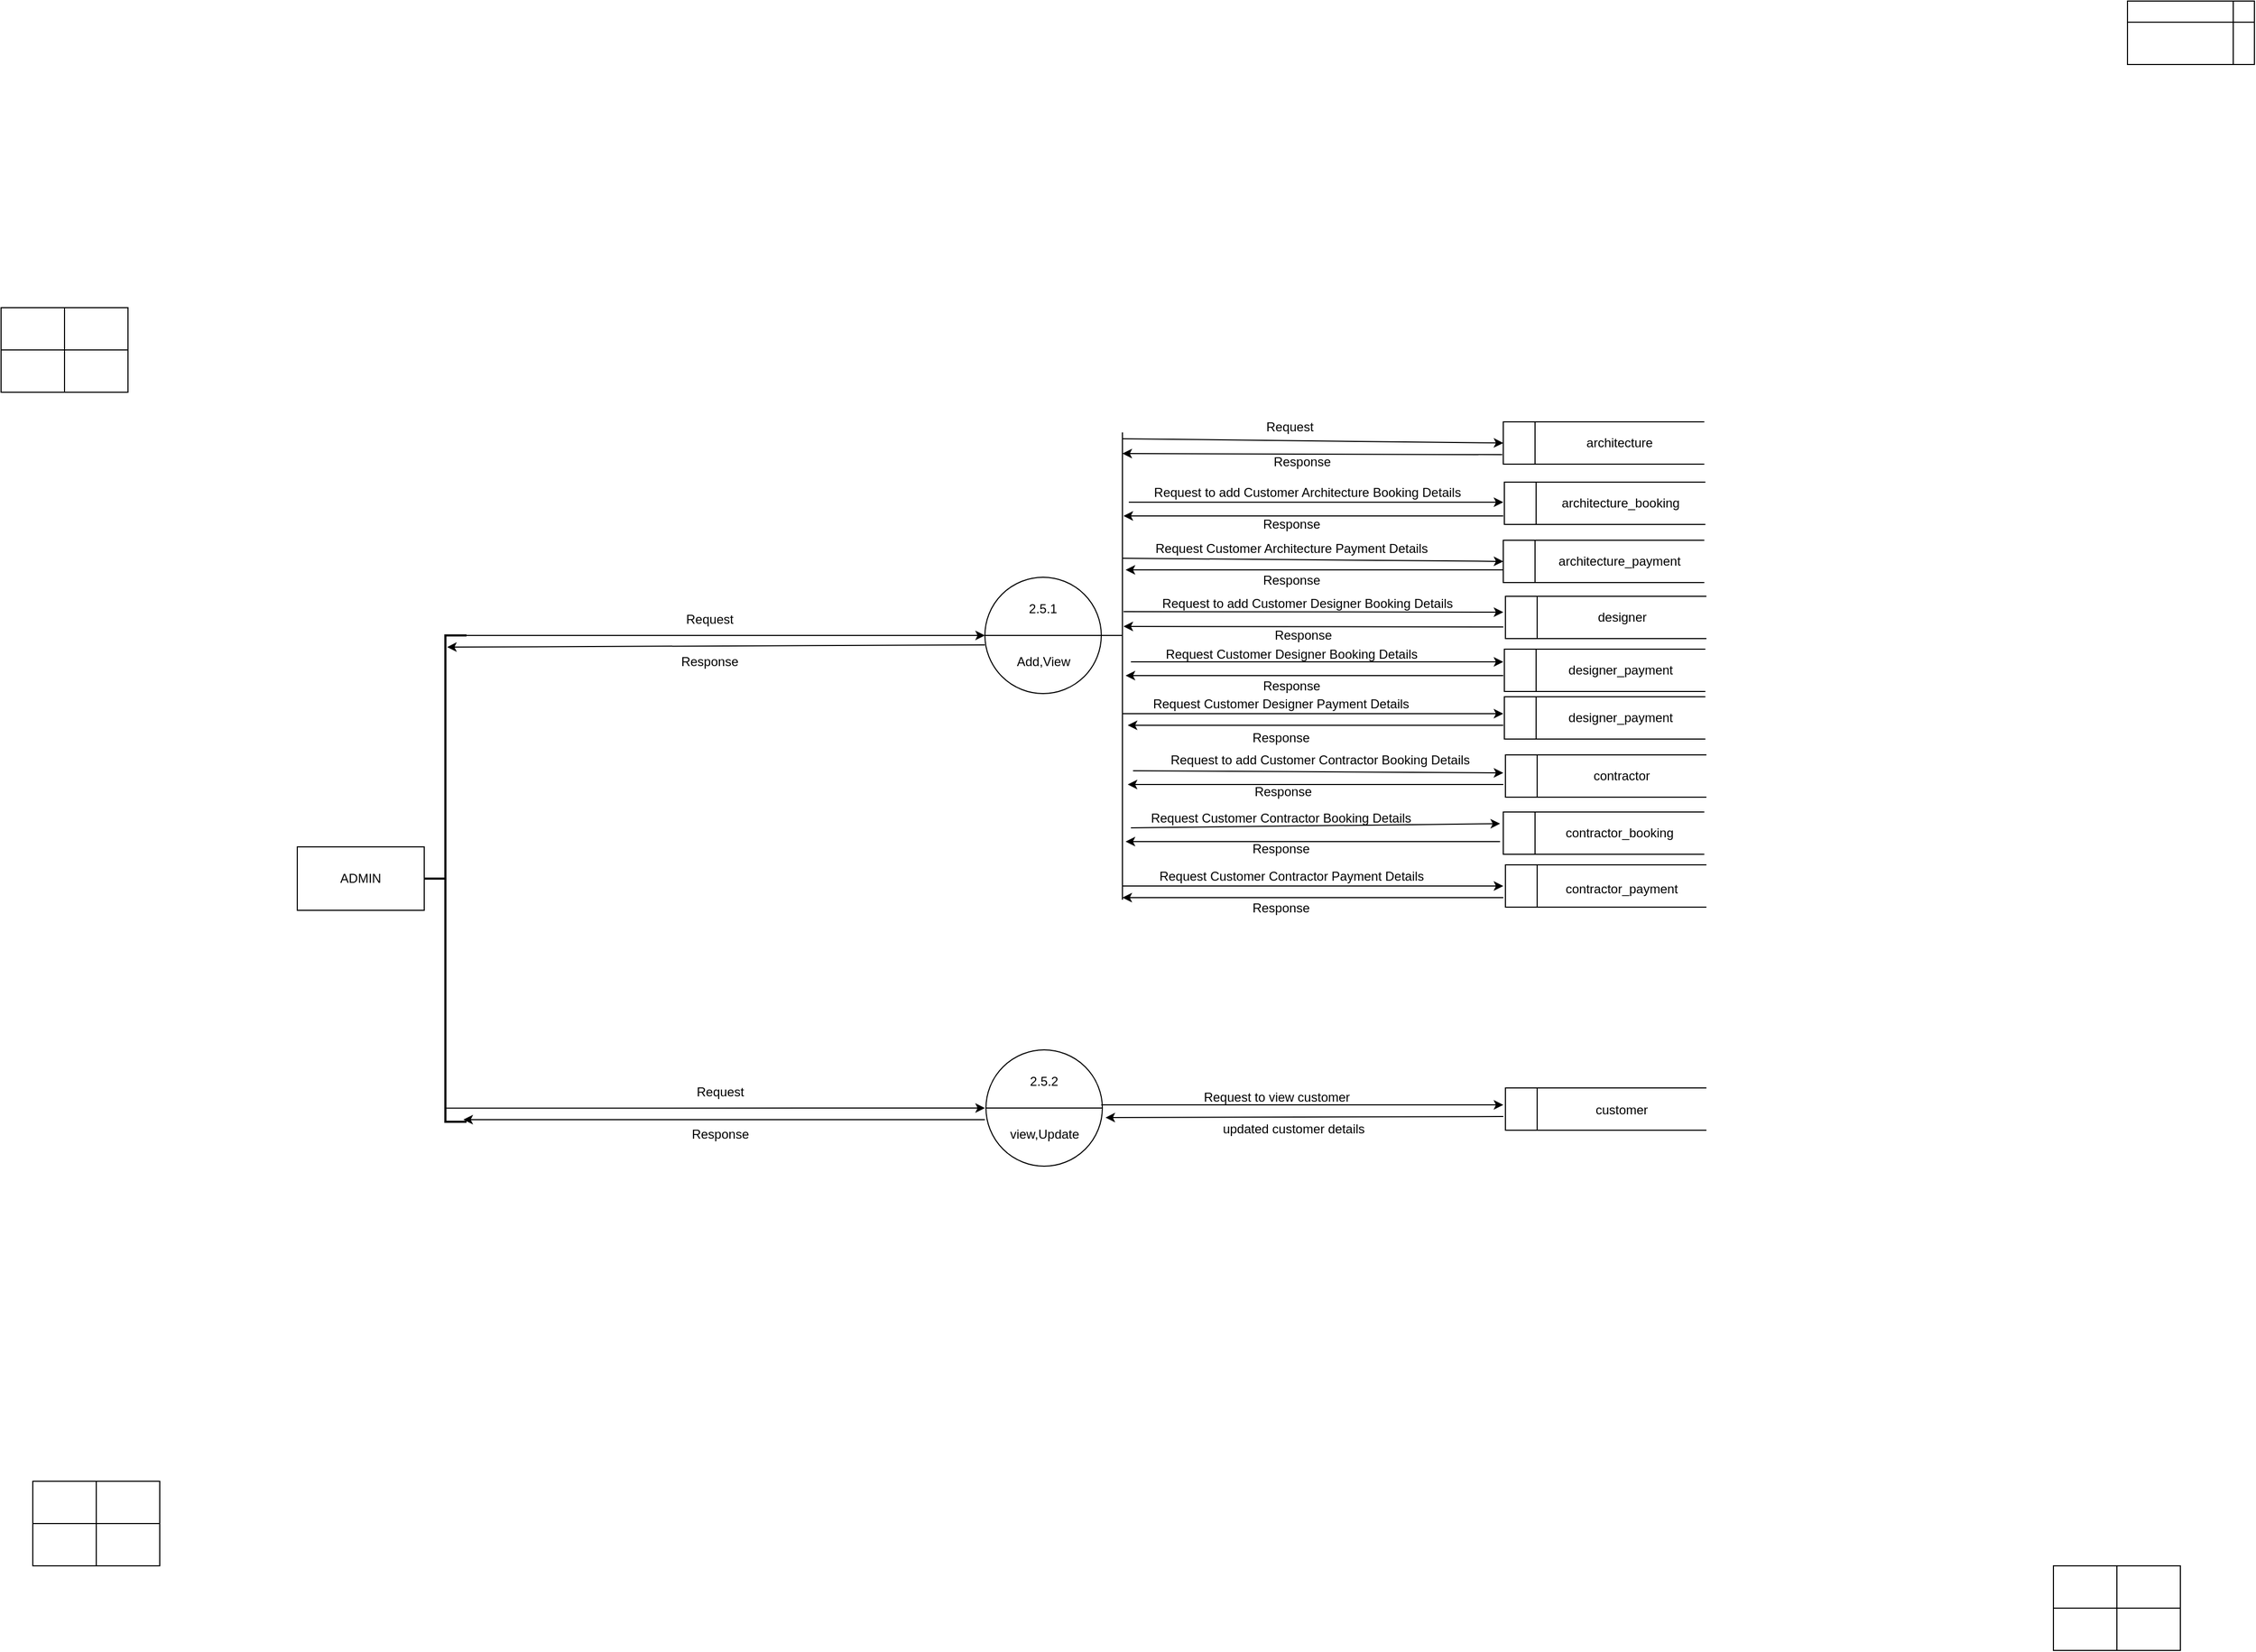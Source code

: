 <mxfile version="21.8.2" type="device">
  <diagram name="Page-1" id="zo89BvUCp7OJQK9A_-py">
    <mxGraphModel dx="1714" dy="1616" grid="1" gridSize="10" guides="1" tooltips="1" connect="1" arrows="1" fold="1" page="1" pageScale="1" pageWidth="850" pageHeight="1100" math="0" shadow="0">
      <root>
        <mxCell id="0" />
        <mxCell id="1" parent="0" />
        <mxCell id="-LVYRruvtGEwxxt-nKAD-1" value="ADMIN" style="rounded=0;whiteSpace=wrap;html=1;" parent="1" vertex="1">
          <mxGeometry x="-300" y="540" width="120" height="60" as="geometry" />
        </mxCell>
        <mxCell id="-LVYRruvtGEwxxt-nKAD-2" value="" style="endArrow=classic;html=1;rounded=0;exitX=1;exitY=0;exitDx=0;exitDy=0;exitPerimeter=0;" parent="1" source="-LVYRruvtGEwxxt-nKAD-69" edge="1">
          <mxGeometry width="50" height="50" relative="1" as="geometry">
            <mxPoint x="160" y="340" as="sourcePoint" />
            <mxPoint x="350" y="340" as="targetPoint" />
          </mxGeometry>
        </mxCell>
        <mxCell id="-LVYRruvtGEwxxt-nKAD-3" value="" style="endArrow=classic;html=1;rounded=0;entryX=0.54;entryY=0.024;entryDx=0;entryDy=0;entryPerimeter=0;" parent="1" target="-LVYRruvtGEwxxt-nKAD-69" edge="1">
          <mxGeometry width="50" height="50" relative="1" as="geometry">
            <mxPoint x="350" y="349" as="sourcePoint" />
            <mxPoint x="160" y="350" as="targetPoint" />
          </mxGeometry>
        </mxCell>
        <mxCell id="-LVYRruvtGEwxxt-nKAD-4" value="Request" style="text;html=1;strokeColor=none;fillColor=none;align=center;verticalAlign=middle;whiteSpace=wrap;rounded=0;" parent="1" vertex="1">
          <mxGeometry x="60" y="310" width="60" height="30" as="geometry" />
        </mxCell>
        <mxCell id="-LVYRruvtGEwxxt-nKAD-5" value="Response" style="text;html=1;strokeColor=none;fillColor=none;align=center;verticalAlign=middle;whiteSpace=wrap;rounded=0;" parent="1" vertex="1">
          <mxGeometry x="60" y="350" width="60" height="30" as="geometry" />
        </mxCell>
        <mxCell id="-LVYRruvtGEwxxt-nKAD-6" value="" style="ellipse;whiteSpace=wrap;html=1;aspect=fixed;" parent="1" vertex="1">
          <mxGeometry x="350" y="285" width="110" height="110" as="geometry" />
        </mxCell>
        <mxCell id="-LVYRruvtGEwxxt-nKAD-7" value="" style="endArrow=none;html=1;rounded=0;entryX=1;entryY=0.5;entryDx=0;entryDy=0;" parent="1" target="-LVYRruvtGEwxxt-nKAD-6" edge="1">
          <mxGeometry width="50" height="50" relative="1" as="geometry">
            <mxPoint x="350" y="340" as="sourcePoint" />
            <mxPoint x="400" y="290" as="targetPoint" />
          </mxGeometry>
        </mxCell>
        <mxCell id="-LVYRruvtGEwxxt-nKAD-8" value="2.5.1" style="text;html=1;strokeColor=none;fillColor=none;align=center;verticalAlign=middle;whiteSpace=wrap;rounded=0;" parent="1" vertex="1">
          <mxGeometry x="375" y="300" width="60" height="30" as="geometry" />
        </mxCell>
        <mxCell id="-LVYRruvtGEwxxt-nKAD-9" value="Add,View" style="text;html=1;strokeColor=none;fillColor=none;align=center;verticalAlign=middle;whiteSpace=wrap;rounded=0;" parent="1" vertex="1">
          <mxGeometry x="362.5" y="350" width="85" height="30" as="geometry" />
        </mxCell>
        <mxCell id="-LVYRruvtGEwxxt-nKAD-10" value="" style="endArrow=classic;html=1;rounded=0;entryX=0;entryY=0.5;entryDx=0;entryDy=0;" parent="1" edge="1" target="-LVYRruvtGEwxxt-nKAD-12">
          <mxGeometry width="50" height="50" relative="1" as="geometry">
            <mxPoint x="480" y="154" as="sourcePoint" />
            <mxPoint x="830" y="154" as="targetPoint" />
          </mxGeometry>
        </mxCell>
        <mxCell id="-LVYRruvtGEwxxt-nKAD-11" value="" style="endArrow=classic;html=1;rounded=0;exitX=-0.005;exitY=0.775;exitDx=0;exitDy=0;exitPerimeter=0;" parent="1" edge="1" source="-LVYRruvtGEwxxt-nKAD-12">
          <mxGeometry width="50" height="50" relative="1" as="geometry">
            <mxPoint x="780" y="168" as="sourcePoint" />
            <mxPoint x="480" y="168" as="targetPoint" />
          </mxGeometry>
        </mxCell>
        <mxCell id="-LVYRruvtGEwxxt-nKAD-12" value="" style="html=1;dashed=0;whiteSpace=wrap;shape=mxgraph.dfd.dataStoreID;align=left;spacingLeft=3;points=[[0,0],[0.5,0],[1,0],[0,0.5],[1,0.5],[0,1],[0.5,1],[1,1]];" parent="1" vertex="1">
          <mxGeometry x="840" y="138" width="190" height="40" as="geometry" />
        </mxCell>
        <mxCell id="-LVYRruvtGEwxxt-nKAD-13" value="architecture" style="text;html=1;strokeColor=none;fillColor=none;align=center;verticalAlign=middle;whiteSpace=wrap;rounded=0;" parent="1" vertex="1">
          <mxGeometry x="920" y="143" width="60" height="30" as="geometry" />
        </mxCell>
        <mxCell id="-LVYRruvtGEwxxt-nKAD-14" value="" style="endArrow=classic;html=1;rounded=0;" parent="1" edge="1">
          <mxGeometry width="50" height="50" relative="1" as="geometry">
            <mxPoint x="486" y="214" as="sourcePoint" />
            <mxPoint x="840" y="214" as="targetPoint" />
          </mxGeometry>
        </mxCell>
        <mxCell id="-LVYRruvtGEwxxt-nKAD-15" value="" style="endArrow=classic;html=1;rounded=0;entryX=0.945;entryY=0.236;entryDx=0;entryDy=0;entryPerimeter=0;" parent="1" edge="1">
          <mxGeometry width="50" height="50" relative="1" as="geometry">
            <mxPoint x="840" y="227" as="sourcePoint" />
            <mxPoint x="481" y="227" as="targetPoint" />
          </mxGeometry>
        </mxCell>
        <mxCell id="-LVYRruvtGEwxxt-nKAD-16" value="" style="html=1;dashed=0;whiteSpace=wrap;shape=mxgraph.dfd.dataStoreID;align=left;spacingLeft=3;points=[[0,0],[0.5,0],[1,0],[0,0.5],[1,0.5],[0,1],[0.5,1],[1,1]];" parent="1" vertex="1">
          <mxGeometry x="841" y="195" width="190" height="40" as="geometry" />
        </mxCell>
        <mxCell id="-LVYRruvtGEwxxt-nKAD-17" value="architecture_booking" style="text;html=1;strokeColor=none;fillColor=none;align=center;verticalAlign=middle;whiteSpace=wrap;rounded=0;" parent="1" vertex="1">
          <mxGeometry x="921" y="200" width="60" height="30" as="geometry" />
        </mxCell>
        <mxCell id="-LVYRruvtGEwxxt-nKAD-18" value="" style="endArrow=classic;html=1;rounded=0;entryX=0;entryY=0.5;entryDx=0;entryDy=0;" parent="1" edge="1" target="-LVYRruvtGEwxxt-nKAD-20">
          <mxGeometry width="50" height="50" relative="1" as="geometry">
            <mxPoint x="480" y="267" as="sourcePoint" />
            <mxPoint x="789" y="267" as="targetPoint" />
          </mxGeometry>
        </mxCell>
        <mxCell id="-LVYRruvtGEwxxt-nKAD-19" value="" style="endArrow=classic;html=1;rounded=0;entryX=0.945;entryY=0.236;entryDx=0;entryDy=0;entryPerimeter=0;exitX=0;exitY=0.7;exitDx=0;exitDy=0;exitPerimeter=0;" parent="1" edge="1" source="-LVYRruvtGEwxxt-nKAD-20">
          <mxGeometry width="50" height="50" relative="1" as="geometry">
            <mxPoint x="789" y="278" as="sourcePoint" />
            <mxPoint x="483" y="278" as="targetPoint" />
          </mxGeometry>
        </mxCell>
        <mxCell id="-LVYRruvtGEwxxt-nKAD-20" value="" style="html=1;dashed=0;whiteSpace=wrap;shape=mxgraph.dfd.dataStoreID;align=left;spacingLeft=3;points=[[0,0],[0.5,0],[1,0],[0,0.5],[1,0.5],[0,1],[0.5,1],[1,1]];" parent="1" vertex="1">
          <mxGeometry x="840" y="250" width="190" height="40" as="geometry" />
        </mxCell>
        <mxCell id="-LVYRruvtGEwxxt-nKAD-21" value="architecture_payment" style="text;html=1;strokeColor=none;fillColor=none;align=center;verticalAlign=middle;whiteSpace=wrap;rounded=0;" parent="1" vertex="1">
          <mxGeometry x="920" y="255" width="60" height="30" as="geometry" />
        </mxCell>
        <mxCell id="-LVYRruvtGEwxxt-nKAD-26" value="" style="endArrow=classic;html=1;rounded=0;" parent="1" edge="1">
          <mxGeometry width="50" height="50" relative="1" as="geometry">
            <mxPoint x="488" y="365" as="sourcePoint" />
            <mxPoint x="840" y="365" as="targetPoint" />
          </mxGeometry>
        </mxCell>
        <mxCell id="-LVYRruvtGEwxxt-nKAD-27" value="" style="endArrow=classic;html=1;rounded=0;entryX=0.945;entryY=0.236;entryDx=0;entryDy=0;entryPerimeter=0;" parent="1" edge="1">
          <mxGeometry width="50" height="50" relative="1" as="geometry">
            <mxPoint x="840" y="378" as="sourcePoint" />
            <mxPoint x="483" y="378" as="targetPoint" />
          </mxGeometry>
        </mxCell>
        <mxCell id="-LVYRruvtGEwxxt-nKAD-30" value="" style="endArrow=classic;html=1;rounded=0;" parent="1" edge="1">
          <mxGeometry width="50" height="50" relative="1" as="geometry">
            <mxPoint x="480" y="414" as="sourcePoint" />
            <mxPoint x="840" y="414" as="targetPoint" />
          </mxGeometry>
        </mxCell>
        <mxCell id="-LVYRruvtGEwxxt-nKAD-31" value="" style="endArrow=classic;html=1;rounded=0;entryX=0.945;entryY=0.236;entryDx=0;entryDy=0;entryPerimeter=0;" parent="1" edge="1">
          <mxGeometry width="50" height="50" relative="1" as="geometry">
            <mxPoint x="840" y="425" as="sourcePoint" />
            <mxPoint x="485" y="425" as="targetPoint" />
          </mxGeometry>
        </mxCell>
        <mxCell id="-LVYRruvtGEwxxt-nKAD-32" value="" style="html=1;dashed=0;whiteSpace=wrap;shape=mxgraph.dfd.dataStoreID;align=left;spacingLeft=3;points=[[0,0],[0.5,0],[1,0],[0,0.5],[1,0.5],[0,1],[0.5,1],[1,1]];" parent="1" vertex="1">
          <mxGeometry x="841" y="398" width="190" height="40" as="geometry" />
        </mxCell>
        <mxCell id="-LVYRruvtGEwxxt-nKAD-33" value="designer_payment" style="text;html=1;strokeColor=none;fillColor=none;align=center;verticalAlign=middle;whiteSpace=wrap;rounded=0;" parent="1" vertex="1">
          <mxGeometry x="921" y="403" width="60" height="30" as="geometry" />
        </mxCell>
        <mxCell id="-LVYRruvtGEwxxt-nKAD-34" value="" style="endArrow=classic;html=1;rounded=0;entryX=-0.016;entryY=0.275;entryDx=0;entryDy=0;entryPerimeter=0;" parent="1" edge="1" target="-LVYRruvtGEwxxt-nKAD-36">
          <mxGeometry width="50" height="50" relative="1" as="geometry">
            <mxPoint x="488" y="522" as="sourcePoint" />
            <mxPoint x="789" y="522" as="targetPoint" />
          </mxGeometry>
        </mxCell>
        <mxCell id="-LVYRruvtGEwxxt-nKAD-35" value="" style="endArrow=classic;html=1;rounded=0;entryX=0.945;entryY=0.236;entryDx=0;entryDy=0;entryPerimeter=0;exitX=-0.016;exitY=0.7;exitDx=0;exitDy=0;exitPerimeter=0;" parent="1" edge="1" source="-LVYRruvtGEwxxt-nKAD-36">
          <mxGeometry width="50" height="50" relative="1" as="geometry">
            <mxPoint x="789" y="535" as="sourcePoint" />
            <mxPoint x="483" y="535" as="targetPoint" />
          </mxGeometry>
        </mxCell>
        <mxCell id="-LVYRruvtGEwxxt-nKAD-36" value="" style="html=1;dashed=0;whiteSpace=wrap;shape=mxgraph.dfd.dataStoreID;align=left;spacingLeft=3;points=[[0,0],[0.5,0],[1,0],[0,0.5],[1,0.5],[0,1],[0.5,1],[1,1]];" parent="1" vertex="1">
          <mxGeometry x="840" y="507" width="190" height="40" as="geometry" />
        </mxCell>
        <mxCell id="-LVYRruvtGEwxxt-nKAD-37" value="contractor_booking" style="text;html=1;strokeColor=none;fillColor=none;align=center;verticalAlign=middle;whiteSpace=wrap;rounded=0;" parent="1" vertex="1">
          <mxGeometry x="920" y="512" width="60" height="30" as="geometry" />
        </mxCell>
        <mxCell id="-LVYRruvtGEwxxt-nKAD-38" value="" style="endArrow=classic;html=1;rounded=0;" parent="1" edge="1">
          <mxGeometry width="50" height="50" relative="1" as="geometry">
            <mxPoint x="480" y="577" as="sourcePoint" />
            <mxPoint x="840" y="577" as="targetPoint" />
          </mxGeometry>
        </mxCell>
        <mxCell id="-LVYRruvtGEwxxt-nKAD-39" value="" style="endArrow=classic;html=1;rounded=0;" parent="1" edge="1">
          <mxGeometry width="50" height="50" relative="1" as="geometry">
            <mxPoint x="840" y="588" as="sourcePoint" />
            <mxPoint x="480" y="588" as="targetPoint" />
          </mxGeometry>
        </mxCell>
        <mxCell id="-LVYRruvtGEwxxt-nKAD-40" value="" style="html=1;dashed=0;whiteSpace=wrap;shape=mxgraph.dfd.dataStoreID;align=left;spacingLeft=3;points=[[0,0],[0.5,0],[1,0],[0,0.5],[1,0.5],[0,1],[0.5,1],[1,1]];" parent="1" vertex="1">
          <mxGeometry x="842" y="557" width="190" height="40" as="geometry" />
        </mxCell>
        <mxCell id="-LVYRruvtGEwxxt-nKAD-41" value="contractor_payment" style="text;html=1;strokeColor=none;fillColor=none;align=center;verticalAlign=middle;whiteSpace=wrap;rounded=0;" parent="1" vertex="1">
          <mxGeometry x="922" y="565" width="60" height="30" as="geometry" />
        </mxCell>
        <mxCell id="-LVYRruvtGEwxxt-nKAD-42" value="" style="line;strokeWidth=1;rotatable=0;dashed=0;labelPosition=right;align=left;verticalAlign=middle;spacingTop=0;spacingLeft=6;points=[];portConstraint=eastwest;" parent="1" vertex="1">
          <mxGeometry x="460" y="335" width="20" height="10" as="geometry" />
        </mxCell>
        <mxCell id="-LVYRruvtGEwxxt-nKAD-43" value="" style="endArrow=none;html=1;rounded=0;" parent="1" edge="1">
          <mxGeometry relative="1" as="geometry">
            <mxPoint x="480" y="590" as="sourcePoint" />
            <mxPoint x="480" y="148" as="targetPoint" />
          </mxGeometry>
        </mxCell>
        <mxCell id="-LVYRruvtGEwxxt-nKAD-44" value="Request&amp;nbsp;" style="text;html=1;strokeColor=none;fillColor=none;align=center;verticalAlign=middle;whiteSpace=wrap;rounded=0;" parent="1" vertex="1">
          <mxGeometry x="560" y="128" width="160" height="30" as="geometry" />
        </mxCell>
        <mxCell id="-LVYRruvtGEwxxt-nKAD-45" value="Response" style="text;html=1;strokeColor=none;fillColor=none;align=center;verticalAlign=middle;whiteSpace=wrap;rounded=0;" parent="1" vertex="1">
          <mxGeometry x="570" y="161" width="160" height="30" as="geometry" />
        </mxCell>
        <mxCell id="-LVYRruvtGEwxxt-nKAD-47" value="Request to add Customer Architecture Booking Details" style="text;html=1;strokeColor=none;fillColor=none;align=center;verticalAlign=middle;whiteSpace=wrap;rounded=0;" parent="1" vertex="1">
          <mxGeometry x="490" y="190" width="330" height="30" as="geometry" />
        </mxCell>
        <mxCell id="-LVYRruvtGEwxxt-nKAD-48" value="Response" style="text;html=1;strokeColor=none;fillColor=none;align=center;verticalAlign=middle;whiteSpace=wrap;rounded=0;" parent="1" vertex="1">
          <mxGeometry x="560" y="220" width="160" height="30" as="geometry" />
        </mxCell>
        <mxCell id="-LVYRruvtGEwxxt-nKAD-50" value="Request Customer Architecture Payment Details" style="text;html=1;strokeColor=none;fillColor=none;align=center;verticalAlign=middle;whiteSpace=wrap;rounded=0;" parent="1" vertex="1">
          <mxGeometry x="500" y="243" width="280" height="30" as="geometry" />
        </mxCell>
        <mxCell id="-LVYRruvtGEwxxt-nKAD-51" value="Response" style="text;html=1;strokeColor=none;fillColor=none;align=center;verticalAlign=middle;whiteSpace=wrap;rounded=0;" parent="1" vertex="1">
          <mxGeometry x="560" y="273" width="160" height="30" as="geometry" />
        </mxCell>
        <mxCell id="-LVYRruvtGEwxxt-nKAD-52" value="Request Customer Designer Payment Details" style="text;html=1;strokeColor=none;fillColor=none;align=center;verticalAlign=middle;whiteSpace=wrap;rounded=0;" parent="1" vertex="1">
          <mxGeometry x="490" y="390" width="280" height="30" as="geometry" />
        </mxCell>
        <mxCell id="-LVYRruvtGEwxxt-nKAD-54" value="Request Customer Contractor Payment Details" style="text;html=1;strokeColor=none;fillColor=none;align=center;verticalAlign=middle;whiteSpace=wrap;rounded=0;" parent="1" vertex="1">
          <mxGeometry x="500" y="553" width="280" height="30" as="geometry" />
        </mxCell>
        <mxCell id="-LVYRruvtGEwxxt-nKAD-55" value="Response" style="text;html=1;strokeColor=none;fillColor=none;align=center;verticalAlign=middle;whiteSpace=wrap;rounded=0;" parent="1" vertex="1">
          <mxGeometry x="560" y="373" width="160" height="30" as="geometry" />
        </mxCell>
        <mxCell id="-LVYRruvtGEwxxt-nKAD-57" value="Response" style="text;html=1;strokeColor=none;fillColor=none;align=center;verticalAlign=middle;whiteSpace=wrap;rounded=0;" parent="1" vertex="1">
          <mxGeometry x="550" y="422" width="160" height="30" as="geometry" />
        </mxCell>
        <mxCell id="-LVYRruvtGEwxxt-nKAD-58" value="Response" style="text;html=1;strokeColor=none;fillColor=none;align=center;verticalAlign=middle;whiteSpace=wrap;rounded=0;" parent="1" vertex="1">
          <mxGeometry x="550" y="527" width="160" height="30" as="geometry" />
        </mxCell>
        <mxCell id="-LVYRruvtGEwxxt-nKAD-59" value="Response" style="text;html=1;strokeColor=none;fillColor=none;align=center;verticalAlign=middle;whiteSpace=wrap;rounded=0;" parent="1" vertex="1">
          <mxGeometry x="550" y="583" width="160" height="30" as="geometry" />
        </mxCell>
        <mxCell id="-LVYRruvtGEwxxt-nKAD-60" value="Request Customer Designer Booking Details" style="text;html=1;strokeColor=none;fillColor=none;align=center;verticalAlign=middle;whiteSpace=wrap;rounded=0;" parent="1" vertex="1">
          <mxGeometry x="500" y="343" width="280" height="30" as="geometry" />
        </mxCell>
        <mxCell id="-LVYRruvtGEwxxt-nKAD-61" value="Request Customer Contractor Booking Details" style="text;html=1;strokeColor=none;fillColor=none;align=center;verticalAlign=middle;whiteSpace=wrap;rounded=0;" parent="1" vertex="1">
          <mxGeometry x="490" y="498" width="280" height="30" as="geometry" />
        </mxCell>
        <mxCell id="-LVYRruvtGEwxxt-nKAD-62" value="" style="shape=table;startSize=0;container=1;collapsible=0;childLayout=tableLayout;" parent="1" vertex="1">
          <mxGeometry x="-580" y="30" width="120" height="80" as="geometry" />
        </mxCell>
        <mxCell id="-LVYRruvtGEwxxt-nKAD-63" value="" style="shape=tableRow;horizontal=0;startSize=0;swimlaneHead=0;swimlaneBody=0;strokeColor=inherit;top=0;left=0;bottom=0;right=0;collapsible=0;dropTarget=0;fillColor=none;points=[[0,0.5],[1,0.5]];portConstraint=eastwest;" parent="-LVYRruvtGEwxxt-nKAD-62" vertex="1">
          <mxGeometry width="120" height="40" as="geometry" />
        </mxCell>
        <mxCell id="-LVYRruvtGEwxxt-nKAD-64" value="" style="shape=partialRectangle;html=1;whiteSpace=wrap;connectable=0;strokeColor=inherit;overflow=hidden;fillColor=none;top=0;left=0;bottom=0;right=0;pointerEvents=1;" parent="-LVYRruvtGEwxxt-nKAD-63" vertex="1">
          <mxGeometry width="60" height="40" as="geometry">
            <mxRectangle width="60" height="40" as="alternateBounds" />
          </mxGeometry>
        </mxCell>
        <mxCell id="-LVYRruvtGEwxxt-nKAD-65" value="" style="shape=partialRectangle;html=1;whiteSpace=wrap;connectable=0;strokeColor=inherit;overflow=hidden;fillColor=none;top=0;left=0;bottom=0;right=0;pointerEvents=1;" parent="-LVYRruvtGEwxxt-nKAD-63" vertex="1">
          <mxGeometry x="60" width="60" height="40" as="geometry">
            <mxRectangle width="60" height="40" as="alternateBounds" />
          </mxGeometry>
        </mxCell>
        <mxCell id="-LVYRruvtGEwxxt-nKAD-66" value="" style="shape=tableRow;horizontal=0;startSize=0;swimlaneHead=0;swimlaneBody=0;strokeColor=inherit;top=0;left=0;bottom=0;right=0;collapsible=0;dropTarget=0;fillColor=none;points=[[0,0.5],[1,0.5]];portConstraint=eastwest;" parent="-LVYRruvtGEwxxt-nKAD-62" vertex="1">
          <mxGeometry y="40" width="120" height="40" as="geometry" />
        </mxCell>
        <mxCell id="-LVYRruvtGEwxxt-nKAD-67" value="" style="shape=partialRectangle;html=1;whiteSpace=wrap;connectable=0;strokeColor=inherit;overflow=hidden;fillColor=none;top=0;left=0;bottom=0;right=0;pointerEvents=1;" parent="-LVYRruvtGEwxxt-nKAD-66" vertex="1">
          <mxGeometry width="60" height="40" as="geometry">
            <mxRectangle width="60" height="40" as="alternateBounds" />
          </mxGeometry>
        </mxCell>
        <mxCell id="-LVYRruvtGEwxxt-nKAD-68" value="" style="shape=partialRectangle;html=1;whiteSpace=wrap;connectable=0;strokeColor=inherit;overflow=hidden;fillColor=none;top=0;left=0;bottom=0;right=0;pointerEvents=1;" parent="-LVYRruvtGEwxxt-nKAD-66" vertex="1">
          <mxGeometry x="60" width="60" height="40" as="geometry">
            <mxRectangle width="60" height="40" as="alternateBounds" />
          </mxGeometry>
        </mxCell>
        <mxCell id="-LVYRruvtGEwxxt-nKAD-69" value="" style="strokeWidth=2;html=1;shape=mxgraph.flowchart.annotation_2;align=left;labelPosition=right;pointerEvents=1;" parent="1" vertex="1">
          <mxGeometry x="-180" y="340" width="40" height="460" as="geometry" />
        </mxCell>
        <mxCell id="-LVYRruvtGEwxxt-nKAD-72" value="" style="endArrow=classic;html=1;rounded=0;exitX=0.475;exitY=0.972;exitDx=0;exitDy=0;exitPerimeter=0;" parent="1" source="-LVYRruvtGEwxxt-nKAD-69" edge="1">
          <mxGeometry width="50" height="50" relative="1" as="geometry">
            <mxPoint x="-120" y="787" as="sourcePoint" />
            <mxPoint x="350" y="787" as="targetPoint" />
          </mxGeometry>
        </mxCell>
        <mxCell id="-LVYRruvtGEwxxt-nKAD-73" value="" style="endArrow=classic;html=1;rounded=0;entryX=0.54;entryY=0.024;entryDx=0;entryDy=0;entryPerimeter=0;" parent="1" edge="1">
          <mxGeometry width="50" height="50" relative="1" as="geometry">
            <mxPoint x="350" y="798" as="sourcePoint" />
            <mxPoint x="-143" y="798" as="targetPoint" />
          </mxGeometry>
        </mxCell>
        <mxCell id="-LVYRruvtGEwxxt-nKAD-74" value="Request" style="text;html=1;strokeColor=none;fillColor=none;align=center;verticalAlign=middle;whiteSpace=wrap;rounded=0;" parent="1" vertex="1">
          <mxGeometry x="70" y="757" width="60" height="30" as="geometry" />
        </mxCell>
        <mxCell id="-LVYRruvtGEwxxt-nKAD-75" value="Response" style="text;html=1;strokeColor=none;fillColor=none;align=center;verticalAlign=middle;whiteSpace=wrap;rounded=0;" parent="1" vertex="1">
          <mxGeometry x="70" y="797" width="60" height="30" as="geometry" />
        </mxCell>
        <mxCell id="-LVYRruvtGEwxxt-nKAD-76" value="" style="ellipse;whiteSpace=wrap;html=1;aspect=fixed;" parent="1" vertex="1">
          <mxGeometry x="351" y="732" width="110" height="110" as="geometry" />
        </mxCell>
        <mxCell id="-LVYRruvtGEwxxt-nKAD-77" value="" style="endArrow=none;html=1;rounded=0;entryX=1;entryY=0.5;entryDx=0;entryDy=0;" parent="1" target="-LVYRruvtGEwxxt-nKAD-76" edge="1">
          <mxGeometry width="50" height="50" relative="1" as="geometry">
            <mxPoint x="351" y="787" as="sourcePoint" />
            <mxPoint x="401" y="737" as="targetPoint" />
          </mxGeometry>
        </mxCell>
        <mxCell id="-LVYRruvtGEwxxt-nKAD-78" value="2.5.2" style="text;html=1;strokeColor=none;fillColor=none;align=center;verticalAlign=middle;whiteSpace=wrap;rounded=0;" parent="1" vertex="1">
          <mxGeometry x="376" y="747" width="60" height="30" as="geometry" />
        </mxCell>
        <mxCell id="-LVYRruvtGEwxxt-nKAD-79" value="view,Update" style="text;html=1;strokeColor=none;fillColor=none;align=center;verticalAlign=middle;whiteSpace=wrap;rounded=0;" parent="1" vertex="1">
          <mxGeometry x="363.5" y="797" width="85" height="30" as="geometry" />
        </mxCell>
        <mxCell id="-LVYRruvtGEwxxt-nKAD-88" value="" style="endArrow=classic;html=1;rounded=0;" parent="1" edge="1">
          <mxGeometry width="50" height="50" relative="1" as="geometry">
            <mxPoint x="460" y="784" as="sourcePoint" />
            <mxPoint x="840" y="784" as="targetPoint" />
          </mxGeometry>
        </mxCell>
        <mxCell id="-LVYRruvtGEwxxt-nKAD-89" value="" style="endArrow=classic;html=1;rounded=0;entryX=1.027;entryY=0.582;entryDx=0;entryDy=0;entryPerimeter=0;" parent="1" edge="1" target="-LVYRruvtGEwxxt-nKAD-76">
          <mxGeometry width="50" height="50" relative="1" as="geometry">
            <mxPoint x="840" y="795" as="sourcePoint" />
            <mxPoint x="485" y="795" as="targetPoint" />
          </mxGeometry>
        </mxCell>
        <mxCell id="-LVYRruvtGEwxxt-nKAD-90" value="" style="html=1;dashed=0;whiteSpace=wrap;shape=mxgraph.dfd.dataStoreID;align=left;spacingLeft=3;points=[[0,0],[0.5,0],[1,0],[0,0.5],[1,0.5],[0,1],[0.5,1],[1,1]];" parent="1" vertex="1">
          <mxGeometry x="842" y="768" width="190" height="40" as="geometry" />
        </mxCell>
        <mxCell id="-LVYRruvtGEwxxt-nKAD-91" value="customer" style="text;html=1;strokeColor=none;fillColor=none;align=center;verticalAlign=middle;whiteSpace=wrap;rounded=0;" parent="1" vertex="1">
          <mxGeometry x="922" y="774" width="60" height="30" as="geometry" />
        </mxCell>
        <mxCell id="-LVYRruvtGEwxxt-nKAD-114" value="Request to view customer" style="text;html=1;strokeColor=none;fillColor=none;align=center;verticalAlign=middle;whiteSpace=wrap;rounded=0;" parent="1" vertex="1">
          <mxGeometry x="502" y="762" width="248" height="30" as="geometry" />
        </mxCell>
        <mxCell id="-LVYRruvtGEwxxt-nKAD-115" value="updated customer details" style="text;html=1;strokeColor=none;fillColor=none;align=center;verticalAlign=middle;whiteSpace=wrap;rounded=0;" parent="1" vertex="1">
          <mxGeometry x="562" y="792" width="160" height="30" as="geometry" />
        </mxCell>
        <mxCell id="-LVYRruvtGEwxxt-nKAD-125" value="" style="shape=table;startSize=0;container=1;collapsible=0;childLayout=tableLayout;" parent="1" vertex="1">
          <mxGeometry x="-550" y="1140" width="120" height="80" as="geometry" />
        </mxCell>
        <mxCell id="-LVYRruvtGEwxxt-nKAD-126" value="" style="shape=tableRow;horizontal=0;startSize=0;swimlaneHead=0;swimlaneBody=0;strokeColor=inherit;top=0;left=0;bottom=0;right=0;collapsible=0;dropTarget=0;fillColor=none;points=[[0,0.5],[1,0.5]];portConstraint=eastwest;" parent="-LVYRruvtGEwxxt-nKAD-125" vertex="1">
          <mxGeometry width="120" height="40" as="geometry" />
        </mxCell>
        <mxCell id="-LVYRruvtGEwxxt-nKAD-127" value="" style="shape=partialRectangle;html=1;whiteSpace=wrap;connectable=0;strokeColor=inherit;overflow=hidden;fillColor=none;top=0;left=0;bottom=0;right=0;pointerEvents=1;" parent="-LVYRruvtGEwxxt-nKAD-126" vertex="1">
          <mxGeometry width="60" height="40" as="geometry">
            <mxRectangle width="60" height="40" as="alternateBounds" />
          </mxGeometry>
        </mxCell>
        <mxCell id="-LVYRruvtGEwxxt-nKAD-128" value="" style="shape=partialRectangle;html=1;whiteSpace=wrap;connectable=0;strokeColor=inherit;overflow=hidden;fillColor=none;top=0;left=0;bottom=0;right=0;pointerEvents=1;" parent="-LVYRruvtGEwxxt-nKAD-126" vertex="1">
          <mxGeometry x="60" width="60" height="40" as="geometry">
            <mxRectangle width="60" height="40" as="alternateBounds" />
          </mxGeometry>
        </mxCell>
        <mxCell id="-LVYRruvtGEwxxt-nKAD-129" value="" style="shape=tableRow;horizontal=0;startSize=0;swimlaneHead=0;swimlaneBody=0;strokeColor=inherit;top=0;left=0;bottom=0;right=0;collapsible=0;dropTarget=0;fillColor=none;points=[[0,0.5],[1,0.5]];portConstraint=eastwest;" parent="-LVYRruvtGEwxxt-nKAD-125" vertex="1">
          <mxGeometry y="40" width="120" height="40" as="geometry" />
        </mxCell>
        <mxCell id="-LVYRruvtGEwxxt-nKAD-130" value="" style="shape=partialRectangle;html=1;whiteSpace=wrap;connectable=0;strokeColor=inherit;overflow=hidden;fillColor=none;top=0;left=0;bottom=0;right=0;pointerEvents=1;" parent="-LVYRruvtGEwxxt-nKAD-129" vertex="1">
          <mxGeometry width="60" height="40" as="geometry">
            <mxRectangle width="60" height="40" as="alternateBounds" />
          </mxGeometry>
        </mxCell>
        <mxCell id="-LVYRruvtGEwxxt-nKAD-131" value="" style="shape=partialRectangle;html=1;whiteSpace=wrap;connectable=0;strokeColor=inherit;overflow=hidden;fillColor=none;top=0;left=0;bottom=0;right=0;pointerEvents=1;" parent="-LVYRruvtGEwxxt-nKAD-129" vertex="1">
          <mxGeometry x="60" width="60" height="40" as="geometry">
            <mxRectangle width="60" height="40" as="alternateBounds" />
          </mxGeometry>
        </mxCell>
        <mxCell id="-LVYRruvtGEwxxt-nKAD-132" value="" style="shape=table;startSize=0;container=1;collapsible=0;childLayout=tableLayout;" parent="1" vertex="1">
          <mxGeometry x="1360" y="1220" width="120" height="80" as="geometry" />
        </mxCell>
        <mxCell id="-LVYRruvtGEwxxt-nKAD-133" value="" style="shape=tableRow;horizontal=0;startSize=0;swimlaneHead=0;swimlaneBody=0;strokeColor=inherit;top=0;left=0;bottom=0;right=0;collapsible=0;dropTarget=0;fillColor=none;points=[[0,0.5],[1,0.5]];portConstraint=eastwest;" parent="-LVYRruvtGEwxxt-nKAD-132" vertex="1">
          <mxGeometry width="120" height="40" as="geometry" />
        </mxCell>
        <mxCell id="-LVYRruvtGEwxxt-nKAD-134" value="" style="shape=partialRectangle;html=1;whiteSpace=wrap;connectable=0;strokeColor=inherit;overflow=hidden;fillColor=none;top=0;left=0;bottom=0;right=0;pointerEvents=1;" parent="-LVYRruvtGEwxxt-nKAD-133" vertex="1">
          <mxGeometry width="60" height="40" as="geometry">
            <mxRectangle width="60" height="40" as="alternateBounds" />
          </mxGeometry>
        </mxCell>
        <mxCell id="-LVYRruvtGEwxxt-nKAD-135" value="" style="shape=partialRectangle;html=1;whiteSpace=wrap;connectable=0;strokeColor=inherit;overflow=hidden;fillColor=none;top=0;left=0;bottom=0;right=0;pointerEvents=1;" parent="-LVYRruvtGEwxxt-nKAD-133" vertex="1">
          <mxGeometry x="60" width="60" height="40" as="geometry">
            <mxRectangle width="60" height="40" as="alternateBounds" />
          </mxGeometry>
        </mxCell>
        <mxCell id="-LVYRruvtGEwxxt-nKAD-136" value="" style="shape=tableRow;horizontal=0;startSize=0;swimlaneHead=0;swimlaneBody=0;strokeColor=inherit;top=0;left=0;bottom=0;right=0;collapsible=0;dropTarget=0;fillColor=none;points=[[0,0.5],[1,0.5]];portConstraint=eastwest;" parent="-LVYRruvtGEwxxt-nKAD-132" vertex="1">
          <mxGeometry y="40" width="120" height="40" as="geometry" />
        </mxCell>
        <mxCell id="-LVYRruvtGEwxxt-nKAD-137" value="" style="shape=partialRectangle;html=1;whiteSpace=wrap;connectable=0;strokeColor=inherit;overflow=hidden;fillColor=none;top=0;left=0;bottom=0;right=0;pointerEvents=1;" parent="-LVYRruvtGEwxxt-nKAD-136" vertex="1">
          <mxGeometry width="60" height="40" as="geometry">
            <mxRectangle width="60" height="40" as="alternateBounds" />
          </mxGeometry>
        </mxCell>
        <mxCell id="-LVYRruvtGEwxxt-nKAD-138" value="" style="shape=partialRectangle;html=1;whiteSpace=wrap;connectable=0;strokeColor=inherit;overflow=hidden;fillColor=none;top=0;left=0;bottom=0;right=0;pointerEvents=1;" parent="-LVYRruvtGEwxxt-nKAD-136" vertex="1">
          <mxGeometry x="60" width="60" height="40" as="geometry">
            <mxRectangle width="60" height="40" as="alternateBounds" />
          </mxGeometry>
        </mxCell>
        <mxCell id="-LVYRruvtGEwxxt-nKAD-139" value="" style="shape=table;startSize=0;container=1;collapsible=0;childLayout=tableLayout;" parent="1" vertex="1">
          <mxGeometry x="1430" y="-260" width="120" height="60" as="geometry" />
        </mxCell>
        <mxCell id="-LVYRruvtGEwxxt-nKAD-140" value="" style="shape=tableRow;horizontal=0;startSize=0;swimlaneHead=0;swimlaneBody=0;strokeColor=inherit;top=0;left=0;bottom=0;right=0;collapsible=0;dropTarget=0;fillColor=none;points=[[0,0.5],[1,0.5]];portConstraint=eastwest;" parent="-LVYRruvtGEwxxt-nKAD-139" vertex="1">
          <mxGeometry width="120" height="20" as="geometry" />
        </mxCell>
        <mxCell id="-LVYRruvtGEwxxt-nKAD-141" value="" style="shape=partialRectangle;html=1;whiteSpace=wrap;connectable=0;strokeColor=inherit;overflow=hidden;fillColor=none;top=0;left=0;bottom=0;right=0;pointerEvents=1;" parent="-LVYRruvtGEwxxt-nKAD-140" vertex="1">
          <mxGeometry width="100" height="20" as="geometry">
            <mxRectangle width="100" height="20" as="alternateBounds" />
          </mxGeometry>
        </mxCell>
        <mxCell id="-LVYRruvtGEwxxt-nKAD-142" value="" style="shape=partialRectangle;html=1;whiteSpace=wrap;connectable=0;strokeColor=inherit;overflow=hidden;fillColor=none;top=0;left=0;bottom=0;right=0;pointerEvents=1;" parent="-LVYRruvtGEwxxt-nKAD-140" vertex="1">
          <mxGeometry x="100" width="20" height="20" as="geometry">
            <mxRectangle width="20" height="20" as="alternateBounds" />
          </mxGeometry>
        </mxCell>
        <mxCell id="-LVYRruvtGEwxxt-nKAD-143" value="" style="shape=tableRow;horizontal=0;startSize=0;swimlaneHead=0;swimlaneBody=0;strokeColor=inherit;top=0;left=0;bottom=0;right=0;collapsible=0;dropTarget=0;fillColor=none;points=[[0,0.5],[1,0.5]];portConstraint=eastwest;" parent="-LVYRruvtGEwxxt-nKAD-139" vertex="1">
          <mxGeometry y="20" width="120" height="40" as="geometry" />
        </mxCell>
        <mxCell id="-LVYRruvtGEwxxt-nKAD-144" value="" style="shape=partialRectangle;html=1;whiteSpace=wrap;connectable=0;strokeColor=inherit;overflow=hidden;fillColor=none;top=0;left=0;bottom=0;right=0;pointerEvents=1;" parent="-LVYRruvtGEwxxt-nKAD-143" vertex="1">
          <mxGeometry width="100" height="40" as="geometry">
            <mxRectangle width="100" height="40" as="alternateBounds" />
          </mxGeometry>
        </mxCell>
        <mxCell id="-LVYRruvtGEwxxt-nKAD-145" value="" style="shape=partialRectangle;html=1;whiteSpace=wrap;connectable=0;strokeColor=inherit;overflow=hidden;fillColor=none;top=0;left=0;bottom=0;right=0;pointerEvents=1;" parent="-LVYRruvtGEwxxt-nKAD-143" vertex="1">
          <mxGeometry x="100" width="20" height="40" as="geometry">
            <mxRectangle width="20" height="40" as="alternateBounds" />
          </mxGeometry>
        </mxCell>
        <mxCell id="-2K1RVlIAu0NKb7UuY5f-3" value="" style="html=1;dashed=0;whiteSpace=wrap;shape=mxgraph.dfd.dataStoreID;align=left;spacingLeft=3;points=[[0,0],[0.5,0],[1,0],[0,0.5],[1,0.5],[0,1],[0.5,1],[1,1]];" vertex="1" parent="1">
          <mxGeometry x="841" y="353" width="190" height="40" as="geometry" />
        </mxCell>
        <mxCell id="-2K1RVlIAu0NKb7UuY5f-4" value="designer_payment" style="text;html=1;strokeColor=none;fillColor=none;align=center;verticalAlign=middle;whiteSpace=wrap;rounded=0;" vertex="1" parent="1">
          <mxGeometry x="921" y="358" width="60" height="30" as="geometry" />
        </mxCell>
        <mxCell id="-2K1RVlIAu0NKb7UuY5f-9" value="" style="html=1;dashed=0;whiteSpace=wrap;shape=mxgraph.dfd.dataStoreID;align=left;spacingLeft=3;points=[[0,0],[0.5,0],[1,0],[0,0.5],[1,0.5],[0,1],[0.5,1],[1,1]];" vertex="1" parent="1">
          <mxGeometry x="842" y="303" width="190" height="40" as="geometry" />
        </mxCell>
        <mxCell id="-2K1RVlIAu0NKb7UuY5f-10" value="designer" style="text;html=1;strokeColor=none;fillColor=none;align=center;verticalAlign=middle;whiteSpace=wrap;rounded=0;" vertex="1" parent="1">
          <mxGeometry x="922" y="308" width="61" height="30" as="geometry" />
        </mxCell>
        <mxCell id="-2K1RVlIAu0NKb7UuY5f-11" value="" style="endArrow=classic;html=1;rounded=0;" edge="1" parent="1">
          <mxGeometry width="50" height="50" relative="1" as="geometry">
            <mxPoint x="481" y="317.5" as="sourcePoint" />
            <mxPoint x="840" y="318" as="targetPoint" />
          </mxGeometry>
        </mxCell>
        <mxCell id="-2K1RVlIAu0NKb7UuY5f-12" value="" style="endArrow=classic;html=1;rounded=0;" edge="1" parent="1">
          <mxGeometry width="50" height="50" relative="1" as="geometry">
            <mxPoint x="840" y="332" as="sourcePoint" />
            <mxPoint x="481" y="331.5" as="targetPoint" />
          </mxGeometry>
        </mxCell>
        <mxCell id="-2K1RVlIAu0NKb7UuY5f-14" value="Response" style="text;html=1;strokeColor=none;fillColor=none;align=center;verticalAlign=middle;whiteSpace=wrap;rounded=0;" vertex="1" parent="1">
          <mxGeometry x="571" y="324.5" width="160" height="30" as="geometry" />
        </mxCell>
        <mxCell id="-2K1RVlIAu0NKb7UuY5f-15" value="" style="endArrow=classic;html=1;rounded=0;" edge="1" parent="1">
          <mxGeometry width="50" height="50" relative="1" as="geometry">
            <mxPoint x="490" y="468" as="sourcePoint" />
            <mxPoint x="840" y="470" as="targetPoint" />
          </mxGeometry>
        </mxCell>
        <mxCell id="-2K1RVlIAu0NKb7UuY5f-16" value="" style="endArrow=classic;html=1;rounded=0;entryX=0.945;entryY=0.236;entryDx=0;entryDy=0;entryPerimeter=0;" edge="1" parent="1">
          <mxGeometry width="50" height="50" relative="1" as="geometry">
            <mxPoint x="840" y="481" as="sourcePoint" />
            <mxPoint x="485" y="481" as="targetPoint" />
          </mxGeometry>
        </mxCell>
        <mxCell id="-2K1RVlIAu0NKb7UuY5f-17" value="" style="html=1;dashed=0;whiteSpace=wrap;shape=mxgraph.dfd.dataStoreID;align=left;spacingLeft=3;points=[[0,0],[0.5,0],[1,0],[0,0.5],[1,0.5],[0,1],[0.5,1],[1,1]];" vertex="1" parent="1">
          <mxGeometry x="842" y="453" width="190" height="40" as="geometry" />
        </mxCell>
        <mxCell id="-2K1RVlIAu0NKb7UuY5f-18" value="contractor" style="text;html=1;strokeColor=none;fillColor=none;align=center;verticalAlign=middle;whiteSpace=wrap;rounded=0;" vertex="1" parent="1">
          <mxGeometry x="922" y="458" width="60" height="30" as="geometry" />
        </mxCell>
        <mxCell id="-2K1RVlIAu0NKb7UuY5f-19" value="Response" style="text;html=1;strokeColor=none;fillColor=none;align=center;verticalAlign=middle;whiteSpace=wrap;rounded=0;" vertex="1" parent="1">
          <mxGeometry x="552" y="473" width="160" height="30" as="geometry" />
        </mxCell>
        <mxCell id="-2K1RVlIAu0NKb7UuY5f-22" value="Request to add Customer Designer Booking Details" style="text;html=1;strokeColor=none;fillColor=none;align=center;verticalAlign=middle;whiteSpace=wrap;rounded=0;" vertex="1" parent="1">
          <mxGeometry x="490" y="294.5" width="330" height="30" as="geometry" />
        </mxCell>
        <mxCell id="-2K1RVlIAu0NKb7UuY5f-23" value="Request to add Customer Contractor Booking Details" style="text;html=1;strokeColor=none;fillColor=none;align=center;verticalAlign=middle;whiteSpace=wrap;rounded=0;" vertex="1" parent="1">
          <mxGeometry x="502" y="443" width="330" height="30" as="geometry" />
        </mxCell>
      </root>
    </mxGraphModel>
  </diagram>
</mxfile>

